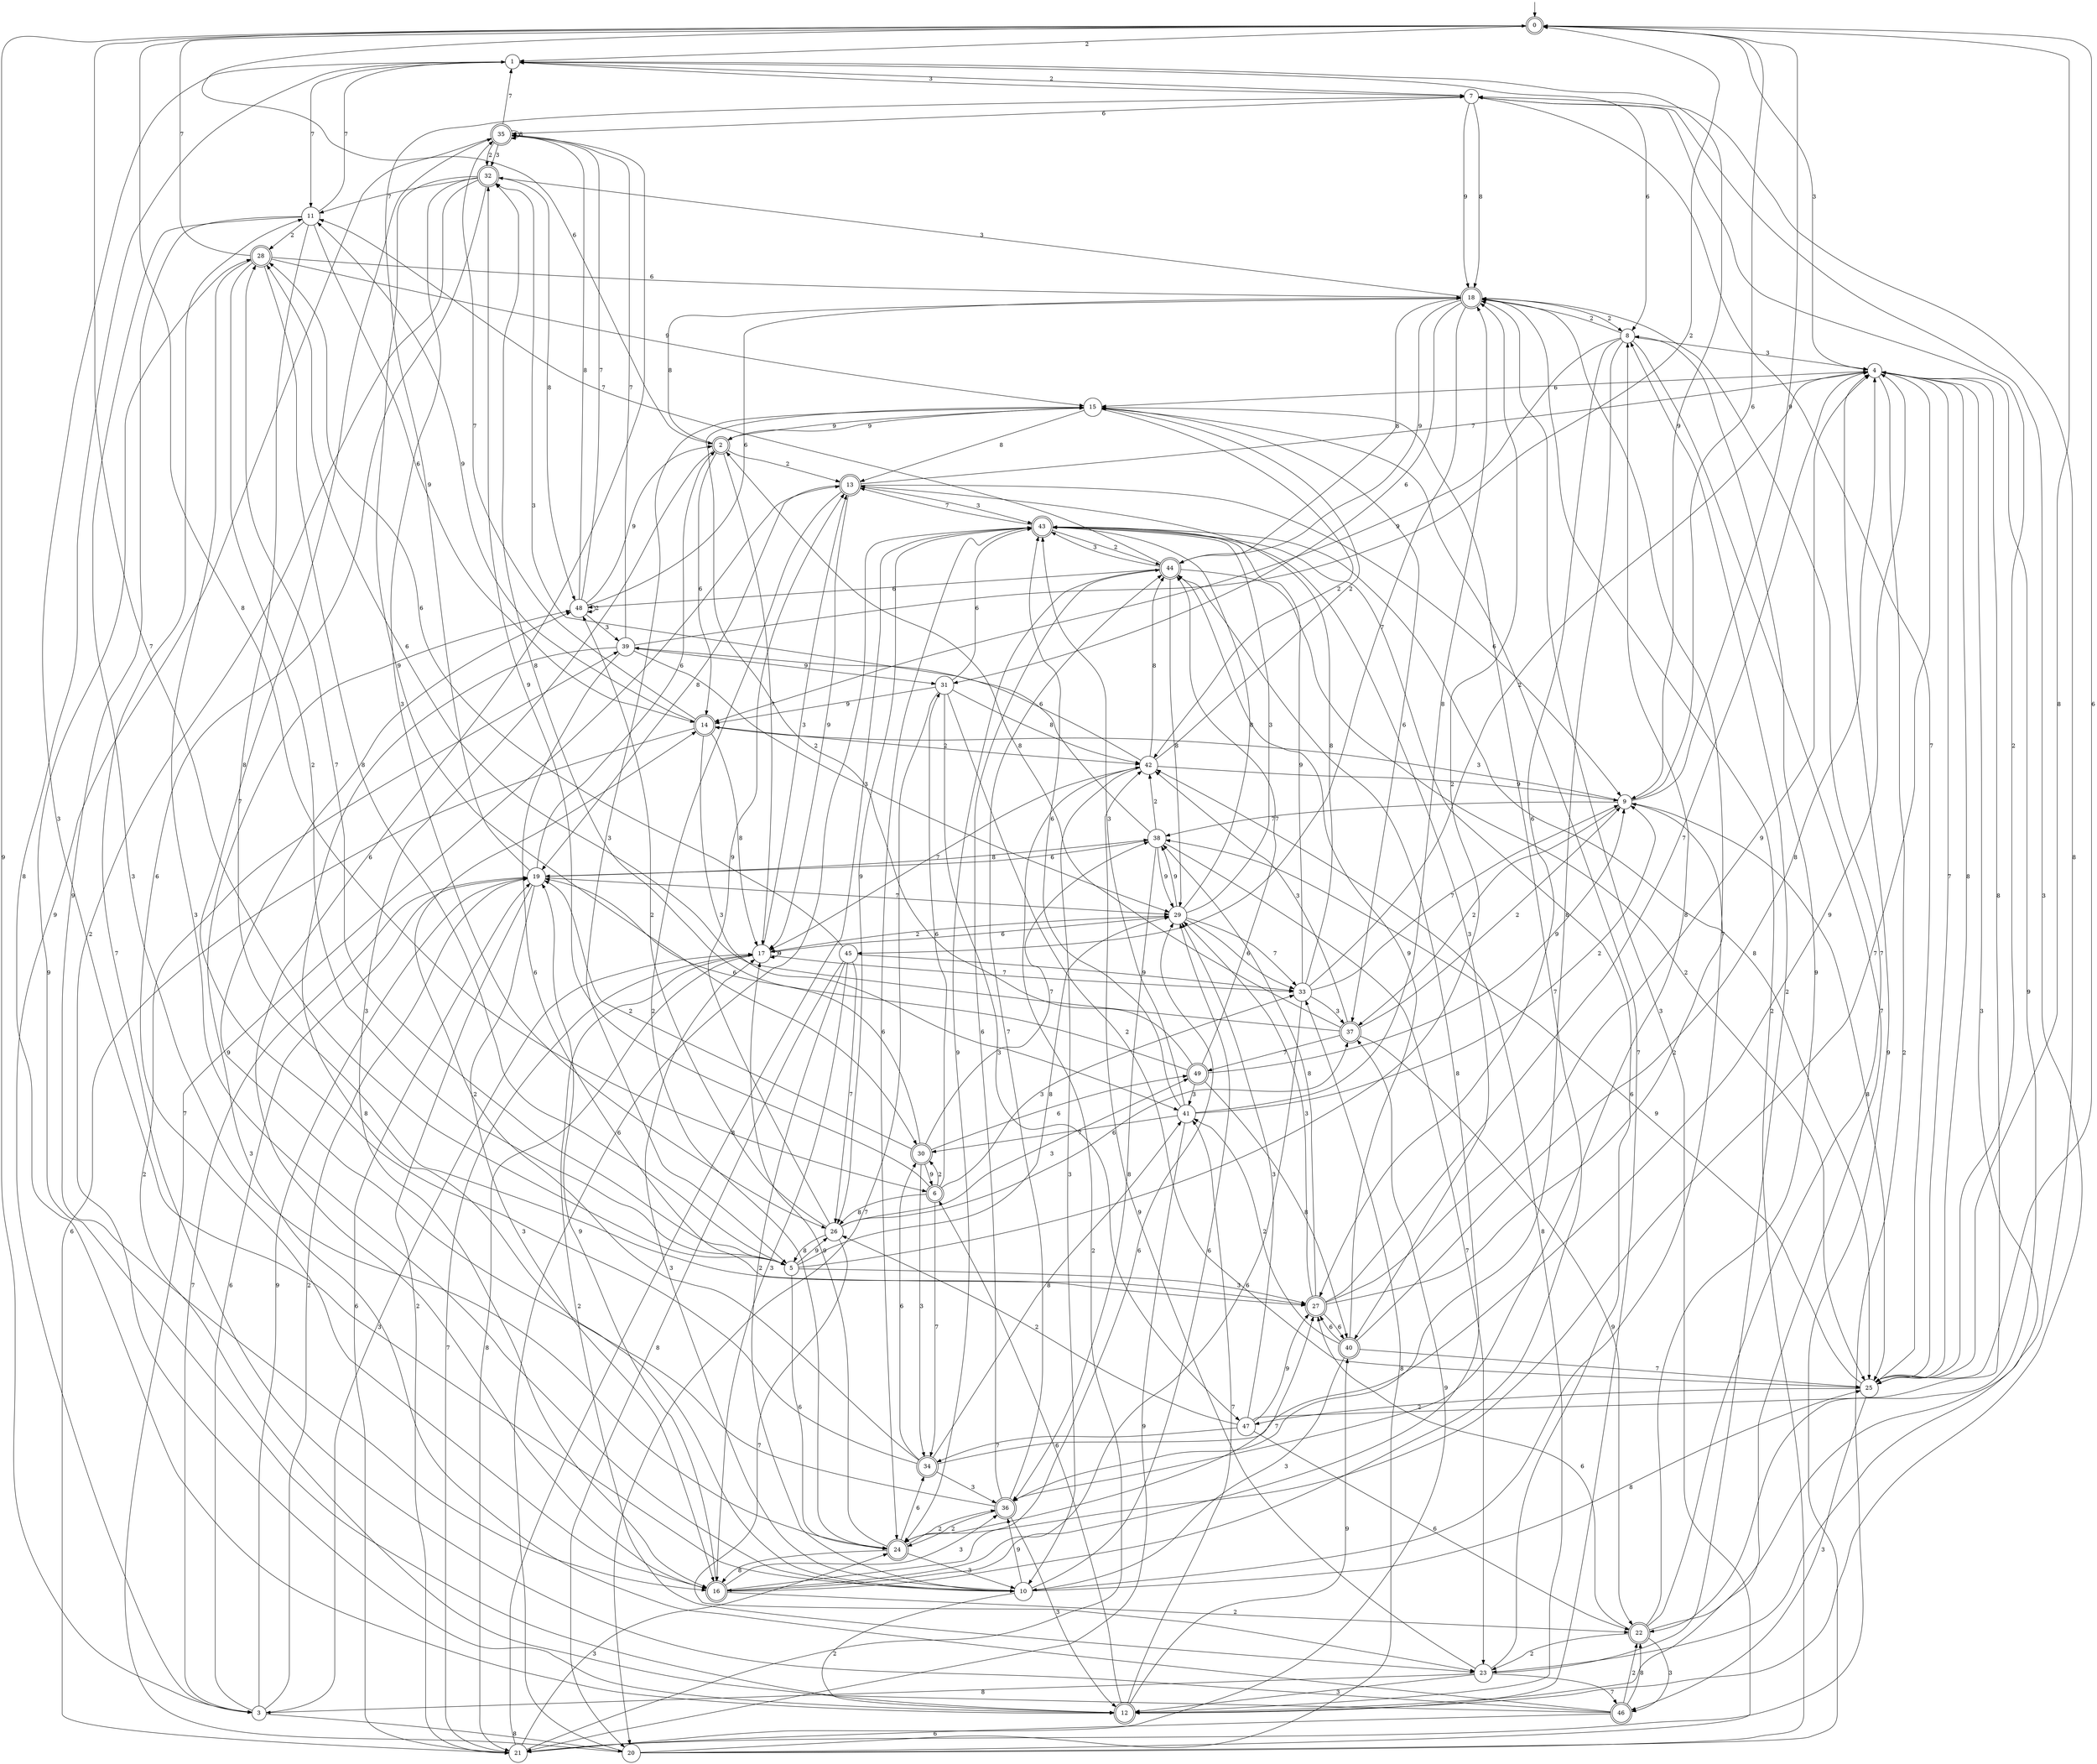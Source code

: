 digraph g {

	s0 [shape="doublecircle" label="0"];
	s1 [shape="circle" label="1"];
	s2 [shape="doublecircle" label="2"];
	s3 [shape="circle" label="3"];
	s4 [shape="circle" label="4"];
	s5 [shape="circle" label="5"];
	s6 [shape="doublecircle" label="6"];
	s7 [shape="circle" label="7"];
	s8 [shape="circle" label="8"];
	s9 [shape="circle" label="9"];
	s10 [shape="circle" label="10"];
	s11 [shape="circle" label="11"];
	s12 [shape="doublecircle" label="12"];
	s13 [shape="doublecircle" label="13"];
	s14 [shape="doublecircle" label="14"];
	s15 [shape="circle" label="15"];
	s16 [shape="doublecircle" label="16"];
	s17 [shape="circle" label="17"];
	s18 [shape="doublecircle" label="18"];
	s19 [shape="circle" label="19"];
	s20 [shape="circle" label="20"];
	s21 [shape="circle" label="21"];
	s22 [shape="doublecircle" label="22"];
	s23 [shape="circle" label="23"];
	s24 [shape="doublecircle" label="24"];
	s25 [shape="circle" label="25"];
	s26 [shape="circle" label="26"];
	s27 [shape="doublecircle" label="27"];
	s28 [shape="doublecircle" label="28"];
	s29 [shape="circle" label="29"];
	s30 [shape="doublecircle" label="30"];
	s31 [shape="circle" label="31"];
	s32 [shape="doublecircle" label="32"];
	s33 [shape="circle" label="33"];
	s34 [shape="doublecircle" label="34"];
	s35 [shape="doublecircle" label="35"];
	s36 [shape="doublecircle" label="36"];
	s37 [shape="doublecircle" label="37"];
	s38 [shape="circle" label="38"];
	s39 [shape="circle" label="39"];
	s40 [shape="doublecircle" label="40"];
	s41 [shape="circle" label="41"];
	s42 [shape="circle" label="42"];
	s43 [shape="doublecircle" label="43"];
	s44 [shape="doublecircle" label="44"];
	s45 [shape="circle" label="45"];
	s46 [shape="doublecircle" label="46"];
	s47 [shape="circle" label="47"];
	s48 [shape="circle" label="48"];
	s49 [shape="doublecircle" label="49"];
	s0 -> s1 [label="2"];
	s0 -> s2 [label="6"];
	s0 -> s3 [label="9"];
	s0 -> s4 [label="3"];
	s0 -> s5 [label="7"];
	s0 -> s6 [label="8"];
	s1 -> s7 [label="2"];
	s1 -> s8 [label="6"];
	s1 -> s9 [label="9"];
	s1 -> s10 [label="3"];
	s1 -> s11 [label="7"];
	s1 -> s12 [label="8"];
	s2 -> s13 [label="2"];
	s2 -> s14 [label="6"];
	s2 -> s15 [label="9"];
	s2 -> s16 [label="3"];
	s2 -> s17 [label="7"];
	s2 -> s18 [label="8"];
	s3 -> s19 [label="2"];
	s3 -> s19 [label="6"];
	s3 -> s19 [label="9"];
	s3 -> s17 [label="3"];
	s3 -> s19 [label="7"];
	s3 -> s20 [label="8"];
	s4 -> s21 [label="2"];
	s4 -> s15 [label="6"];
	s4 -> s22 [label="9"];
	s4 -> s23 [label="3"];
	s4 -> s24 [label="7"];
	s4 -> s25 [label="8"];
	s5 -> s18 [label="2"];
	s5 -> s24 [label="6"];
	s5 -> s26 [label="9"];
	s5 -> s27 [label="3"];
	s5 -> s28 [label="7"];
	s5 -> s29 [label="8"];
	s6 -> s30 [label="2"];
	s6 -> s31 [label="6"];
	s6 -> s32 [label="9"];
	s6 -> s33 [label="3"];
	s6 -> s34 [label="7"];
	s6 -> s26 [label="8"];
	s7 -> s25 [label="2"];
	s7 -> s35 [label="6"];
	s7 -> s18 [label="9"];
	s7 -> s1 [label="3"];
	s7 -> s25 [label="7"];
	s7 -> s18 [label="8"];
	s8 -> s18 [label="2"];
	s8 -> s27 [label="6"];
	s8 -> s14 [label="9"];
	s8 -> s4 [label="3"];
	s8 -> s12 [label="7"];
	s8 -> s36 [label="8"];
	s9 -> s37 [label="2"];
	s9 -> s0 [label="6"];
	s9 -> s0 [label="9"];
	s9 -> s14 [label="3"];
	s9 -> s38 [label="7"];
	s9 -> s25 [label="8"];
	s10 -> s12 [label="2"];
	s10 -> s29 [label="6"];
	s10 -> s36 [label="9"];
	s10 -> s17 [label="3"];
	s10 -> s18 [label="7"];
	s10 -> s25 [label="8"];
	s11 -> s28 [label="2"];
	s11 -> s14 [label="6"];
	s11 -> s16 [label="9"];
	s11 -> s24 [label="3"];
	s11 -> s1 [label="7"];
	s11 -> s27 [label="8"];
	s12 -> s39 [label="2"];
	s12 -> s6 [label="6"];
	s12 -> s40 [label="9"];
	s12 -> s7 [label="3"];
	s12 -> s41 [label="7"];
	s12 -> s42 [label="8"];
	s13 -> s24 [label="2"];
	s13 -> s9 [label="6"];
	s13 -> s17 [label="9"];
	s13 -> s43 [label="3"];
	s13 -> s4 [label="7"];
	s13 -> s19 [label="8"];
	s14 -> s42 [label="2"];
	s14 -> s21 [label="6"];
	s14 -> s11 [label="9"];
	s14 -> s41 [label="3"];
	s14 -> s35 [label="7"];
	s14 -> s17 [label="8"];
	s15 -> s42 [label="2"];
	s15 -> s37 [label="6"];
	s15 -> s2 [label="9"];
	s15 -> s5 [label="3"];
	s15 -> s12 [label="7"];
	s15 -> s13 [label="8"];
	s16 -> s22 [label="2"];
	s16 -> s29 [label="6"];
	s16 -> s19 [label="9"];
	s16 -> s36 [label="3"];
	s16 -> s15 [label="7"];
	s16 -> s44 [label="8"];
	s17 -> s23 [label="2"];
	s17 -> s29 [label="6"];
	s17 -> s17 [label="9"];
	s17 -> s13 [label="3"];
	s17 -> s33 [label="7"];
	s17 -> s21 [label="8"];
	s18 -> s8 [label="2"];
	s18 -> s31 [label="6"];
	s18 -> s44 [label="9"];
	s18 -> s32 [label="3"];
	s18 -> s45 [label="7"];
	s18 -> s44 [label="8"];
	s19 -> s21 [label="2"];
	s19 -> s2 [label="6"];
	s19 -> s7 [label="9"];
	s19 -> s16 [label="3"];
	s19 -> s29 [label="7"];
	s19 -> s38 [label="8"];
	s20 -> s18 [label="2"];
	s20 -> s43 [label="6"];
	s20 -> s4 [label="9"];
	s20 -> s18 [label="3"];
	s20 -> s13 [label="7"];
	s20 -> s33 [label="8"];
	s21 -> s42 [label="2"];
	s21 -> s19 [label="6"];
	s21 -> s37 [label="9"];
	s21 -> s24 [label="3"];
	s21 -> s17 [label="7"];
	s21 -> s43 [label="8"];
	s22 -> s23 [label="2"];
	s22 -> s27 [label="6"];
	s22 -> s8 [label="9"];
	s22 -> s46 [label="3"];
	s22 -> s18 [label="7"];
	s22 -> s7 [label="8"];
	s23 -> s8 [label="2"];
	s23 -> s43 [label="6"];
	s23 -> s42 [label="9"];
	s23 -> s12 [label="3"];
	s23 -> s46 [label="7"];
	s23 -> s3 [label="8"];
	s24 -> s36 [label="2"];
	s24 -> s34 [label="6"];
	s24 -> s17 [label="9"];
	s24 -> s10 [label="3"];
	s24 -> s27 [label="7"];
	s24 -> s16 [label="8"];
	s25 -> s47 [label="2"];
	s25 -> s0 [label="6"];
	s25 -> s38 [label="9"];
	s25 -> s46 [label="3"];
	s25 -> s4 [label="7"];
	s25 -> s0 [label="8"];
	s26 -> s48 [label="2"];
	s26 -> s37 [label="6"];
	s26 -> s13 [label="9"];
	s26 -> s49 [label="3"];
	s26 -> s23 [label="7"];
	s26 -> s5 [label="8"];
	s27 -> s9 [label="2"];
	s27 -> s40 [label="6"];
	s27 -> s4 [label="9"];
	s27 -> s29 [label="3"];
	s27 -> s4 [label="7"];
	s27 -> s38 [label="8"];
	s28 -> s5 [label="2"];
	s28 -> s18 [label="6"];
	s28 -> s15 [label="9"];
	s28 -> s10 [label="3"];
	s28 -> s0 [label="7"];
	s28 -> s5 [label="8"];
	s29 -> s17 [label="2"];
	s29 -> s33 [label="6"];
	s29 -> s38 [label="9"];
	s29 -> s43 [label="3"];
	s29 -> s33 [label="7"];
	s29 -> s43 [label="8"];
	s30 -> s19 [label="2"];
	s30 -> s49 [label="6"];
	s30 -> s6 [label="9"];
	s30 -> s34 [label="3"];
	s30 -> s38 [label="7"];
	s30 -> s32 [label="8"];
	s31 -> s25 [label="2"];
	s31 -> s43 [label="6"];
	s31 -> s14 [label="9"];
	s31 -> s47 [label="3"];
	s31 -> s20 [label="7"];
	s31 -> s42 [label="8"];
	s32 -> s12 [label="2"];
	s32 -> s16 [label="6"];
	s32 -> s30 [label="9"];
	s32 -> s26 [label="3"];
	s32 -> s11 [label="7"];
	s32 -> s48 [label="8"];
	s33 -> s4 [label="2"];
	s33 -> s16 [label="6"];
	s33 -> s43 [label="9"];
	s33 -> s37 [label="3"];
	s33 -> s9 [label="7"];
	s33 -> s13 [label="8"];
	s34 -> s14 [label="2"];
	s34 -> s30 [label="6"];
	s34 -> s4 [label="9"];
	s34 -> s36 [label="3"];
	s34 -> s35 [label="7"];
	s34 -> s41 [label="8"];
	s35 -> s32 [label="2"];
	s35 -> s16 [label="6"];
	s35 -> s3 [label="9"];
	s35 -> s32 [label="3"];
	s35 -> s1 [label="7"];
	s35 -> s35 [label="8"];
	s36 -> s24 [label="2"];
	s36 -> s44 [label="6"];
	s36 -> s48 [label="9"];
	s36 -> s12 [label="3"];
	s36 -> s44 [label="7"];
	s36 -> s8 [label="8"];
	s37 -> s9 [label="2"];
	s37 -> s28 [label="6"];
	s37 -> s22 [label="9"];
	s37 -> s42 [label="3"];
	s37 -> s49 [label="7"];
	s37 -> s2 [label="8"];
	s38 -> s42 [label="2"];
	s38 -> s19 [label="6"];
	s38 -> s29 [label="9"];
	s38 -> s32 [label="3"];
	s38 -> s23 [label="7"];
	s38 -> s36 [label="8"];
	s39 -> s0 [label="2"];
	s39 -> s27 [label="6"];
	s39 -> s31 [label="9"];
	s39 -> s29 [label="3"];
	s39 -> s35 [label="7"];
	s39 -> s10 [label="8"];
	s40 -> s41 [label="2"];
	s40 -> s27 [label="6"];
	s40 -> s44 [label="9"];
	s40 -> s10 [label="3"];
	s40 -> s25 [label="7"];
	s40 -> s4 [label="8"];
	s41 -> s9 [label="2"];
	s41 -> s43 [label="6"];
	s41 -> s21 [label="9"];
	s41 -> s43 [label="3"];
	s41 -> s30 [label="7"];
	s41 -> s18 [label="8"];
	s42 -> s15 [label="2"];
	s42 -> s39 [label="6"];
	s42 -> s9 [label="9"];
	s42 -> s10 [label="3"];
	s42 -> s17 [label="7"];
	s42 -> s44 [label="8"];
	s43 -> s44 [label="2"];
	s43 -> s24 [label="6"];
	s43 -> s26 [label="9"];
	s43 -> s40 [label="3"];
	s43 -> s13 [label="7"];
	s43 -> s25 [label="8"];
	s44 -> s25 [label="2"];
	s44 -> s48 [label="6"];
	s44 -> s24 [label="9"];
	s44 -> s43 [label="3"];
	s44 -> s11 [label="7"];
	s44 -> s29 [label="8"];
	s45 -> s10 [label="2"];
	s45 -> s28 [label="6"];
	s45 -> s33 [label="9"];
	s45 -> s16 [label="3"];
	s45 -> s26 [label="7"];
	s45 -> s20 [label="8"];
	s46 -> s22 [label="2"];
	s46 -> s21 [label="6"];
	s46 -> s28 [label="9"];
	s46 -> s48 [label="3"];
	s46 -> s11 [label="7"];
	s46 -> s22 [label="8"];
	s47 -> s26 [label="2"];
	s47 -> s22 [label="6"];
	s47 -> s27 [label="9"];
	s47 -> s29 [label="3"];
	s47 -> s34 [label="7"];
	s47 -> s4 [label="8"];
	s48 -> s48 [label="2"];
	s48 -> s18 [label="6"];
	s48 -> s2 [label="9"];
	s48 -> s39 [label="3"];
	s48 -> s35 [label="7"];
	s48 -> s35 [label="8"];
	s49 -> s15 [label="2"];
	s49 -> s19 [label="6"];
	s49 -> s9 [label="9"];
	s49 -> s41 [label="3"];
	s49 -> s44 [label="7"];
	s49 -> s40 [label="8"];

__start0 [label="" shape="none" width="0" height="0"];
__start0 -> s0;

}
